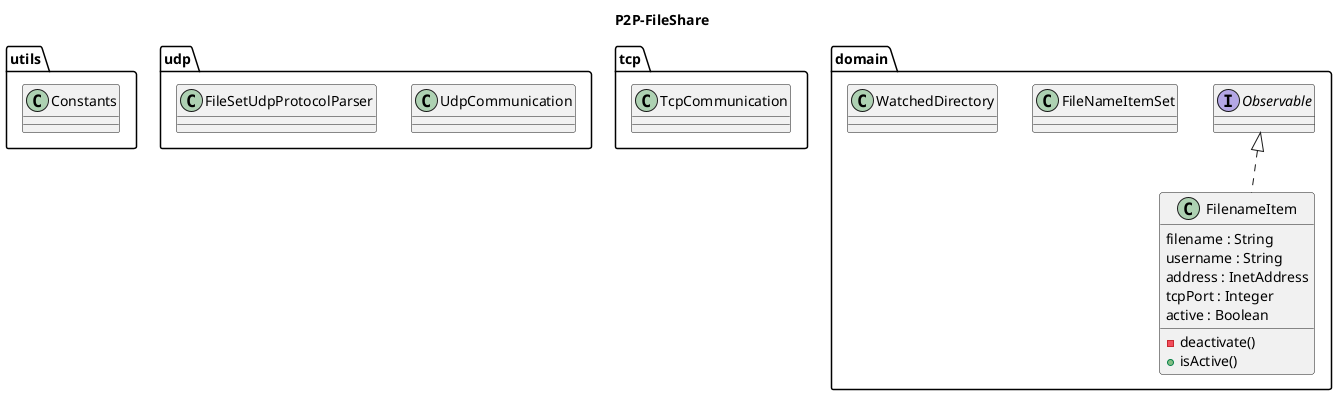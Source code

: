 @startuml
title P2P-FileShare

package "utils" {
    class Constants
}

package "udp" {

    class UdpCommunication
    class FileSetUdpProtocolParser
}

package "tcp" {

    class TcpCommunication
}

package "domain" {

    class FilenameItem implements Observable {

        filename : String
        username : String
        address : InetAddress
        tcpPort : Integer
        active : Boolean

        -deactivate()
        +isActive()
    }
    class FileNameItemSet
    class WatchedDirectory
}

@enduml




/'
Class01 <|-- Class02
Class03 *-- Class04
Class05 o-- Class06
Class07 .. Class08
Class09 -- Class10

class UdpCommunication {
  username
  password
  +sign_in()
}
'/